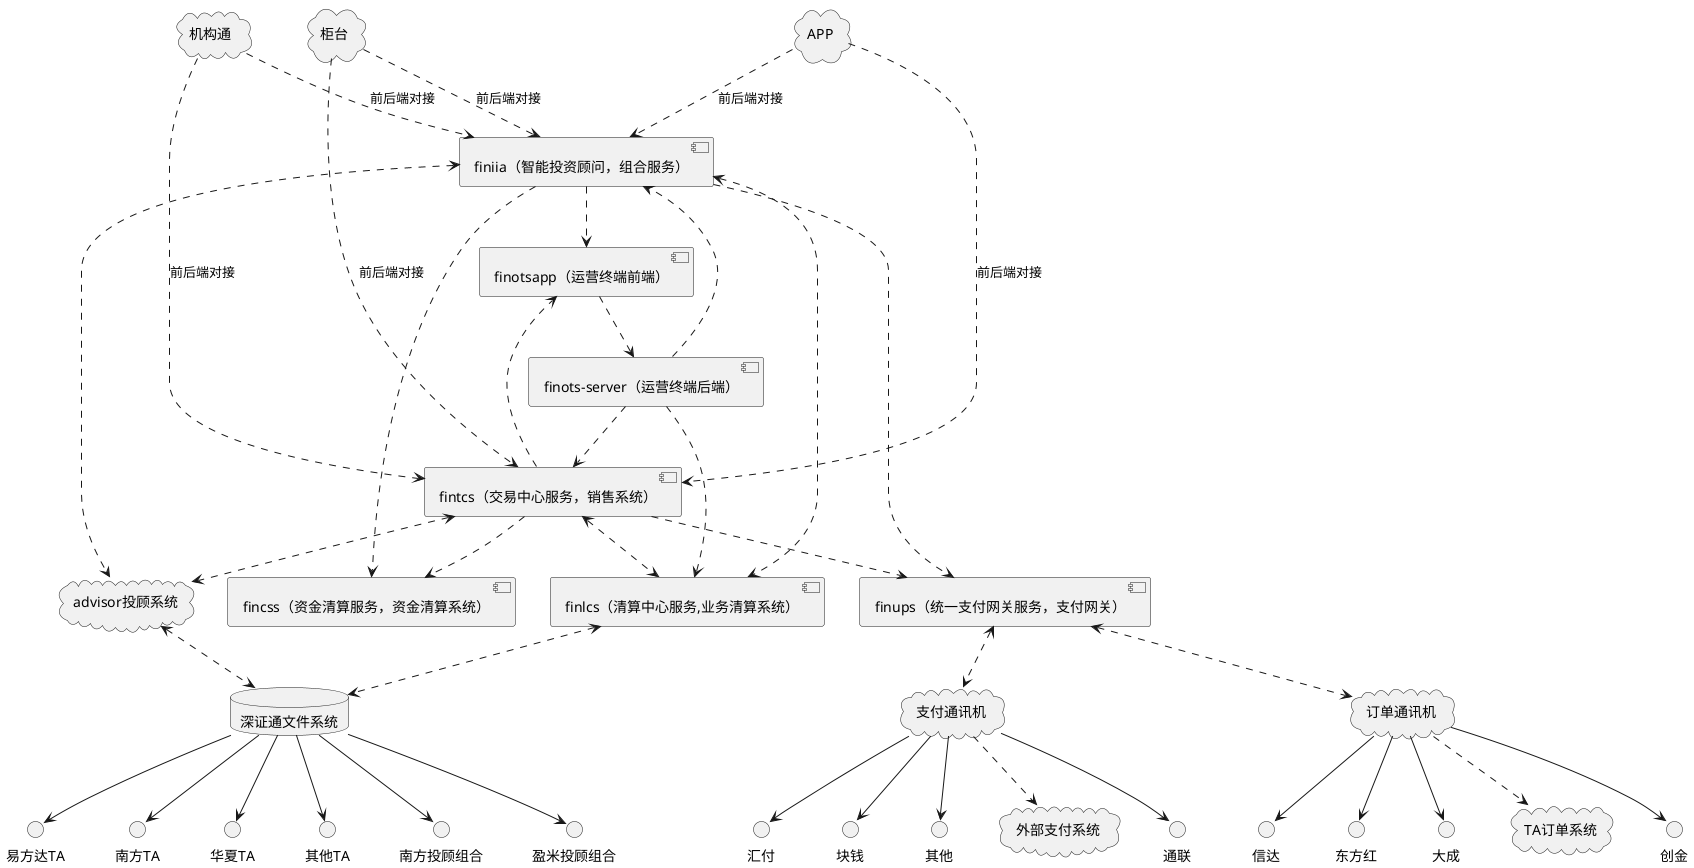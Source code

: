 @startuml

[finiia（智能投资顾问，组合服务）] ..> [fincss（资金清算服务，资金清算系统）]
[finiia（智能投资顾问，组合服务）] <..> [finlcs（清算中心服务,业务清算系统）]
[finiia（智能投资顾问，组合服务）] ..> [finotsapp（运营终端前端）]
[finiia（智能投资顾问，组合服务）] ..> [finups（统一支付网关服务，支付网关）]


[fintcs（交易中心服务，销售系统）] ..> [fincss（资金清算服务，资金清算系统）]
[fintcs（交易中心服务，销售系统）] <..> [finlcs（清算中心服务,业务清算系统）]
[fintcs（交易中心服务，销售系统）] ..> [finotsapp（运营终端前端）]
[fintcs（交易中心服务，销售系统）] ..> [finups（统一支付网关服务，支付网关）]



[finotsapp（运营终端前端）] ..> [finots-server（运营终端后端）]
[finots-server（运营终端后端）] ..> [finlcs（清算中心服务,业务清算系统）]
[finots-server（运营终端后端）] ..> [fintcs（交易中心服务，销售系统）]
[finots-server（运营终端后端）] ..> [finiia（智能投资顾问，组合服务）]

cloud APP
cloud 机构通
cloud 柜台

[APP] ..> [finiia（智能投资顾问，组合服务）]: 前后端对接
[APP] ..> [fintcs（交易中心服务，销售系统）]: 前后端对接

[机构通] ..> [finiia（智能投资顾问，组合服务）]: 前后端对接
[机构通] ..> [fintcs（交易中心服务，销售系统）]: 前后端对接

[柜台] ..> [finiia（智能投资顾问，组合服务）]: 前后端对接
[柜台] ..> [fintcs（交易中心服务，销售系统）]: 前后端对接


cloud advisor投顾系统

[finiia（智能投资顾问，组合服务）] <..> [advisor投顾系统]
[fintcs（交易中心服务，销售系统）] <..> [advisor投顾系统]


database 深证通文件系统
[advisor投顾系统] <..> [深证通文件系统]
[finlcs（清算中心服务,业务清算系统）] <..> [深证通文件系统]
[深证通文件系统] --> 南方投顾组合
[深证通文件系统] --> 盈米投顾组合
[深证通文件系统] --> 易方达TA
[深证通文件系统] --> 南方TA
[深证通文件系统] --> 华夏TA
[深证通文件系统] --> 其他TA


cloud 支付通讯机
cloud 订单通讯机
cloud TA订单系统
cloud 外部支付系统

[finups（统一支付网关服务，支付网关）] <..> [支付通讯机]
[finups（统一支付网关服务，支付网关）] <..> [订单通讯机]
[订单通讯机] --> 创金
[订单通讯机] --> 信达
[订单通讯机] --> 东方红
[订单通讯机] --> 大成
[支付通讯机] --> 通联
[支付通讯机] --> 汇付
[支付通讯机] --> 块钱
[支付通讯机] --> 其他
[支付通讯机] ..> [外部支付系统]
[订单通讯机] ..> [TA订单系统]


@enduml
